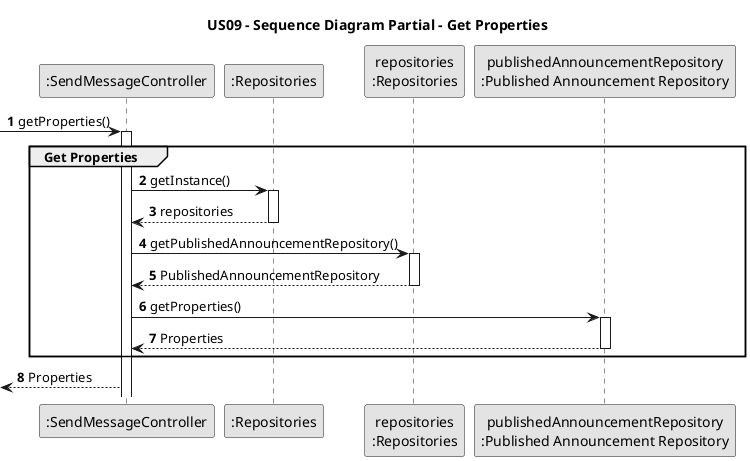 @startuml
skinparam monochrome true
skinparam packageStyle rectangle
skinparam shadowing false

title US09 - Sequence Diagram Partial - Get Properties

autonumber

'hide footbox

participant ":SendMessageController" as CTRL
participant ":Repositories" as Repository
participant "repositories\n:Repositories" as Repository2
participant "publishedAnnouncementRepository\n:Published Announcement Repository" as publishedAnnouncementRepository

autonumber

-> CTRL : getProperties()
            activate CTRL

            group Get Properties


            CTRL -> Repository : getInstance()
                activate Repository

            Repository --> CTRL : repositories
                deactivate Repository

            CTRL -> Repository2 : getPublishedAnnouncementRepository()
                activate Repository2

            Repository2 --> CTRL : PublishedAnnouncementRepository
                deactivate Repository2

            CTRL -> publishedAnnouncementRepository : getProperties()

                activate publishedAnnouncementRepository

            publishedAnnouncementRepository --> CTRL : Properties

                deactivate publishedAnnouncementRepository

        end

        <-- CTRL : Properties
@enduml